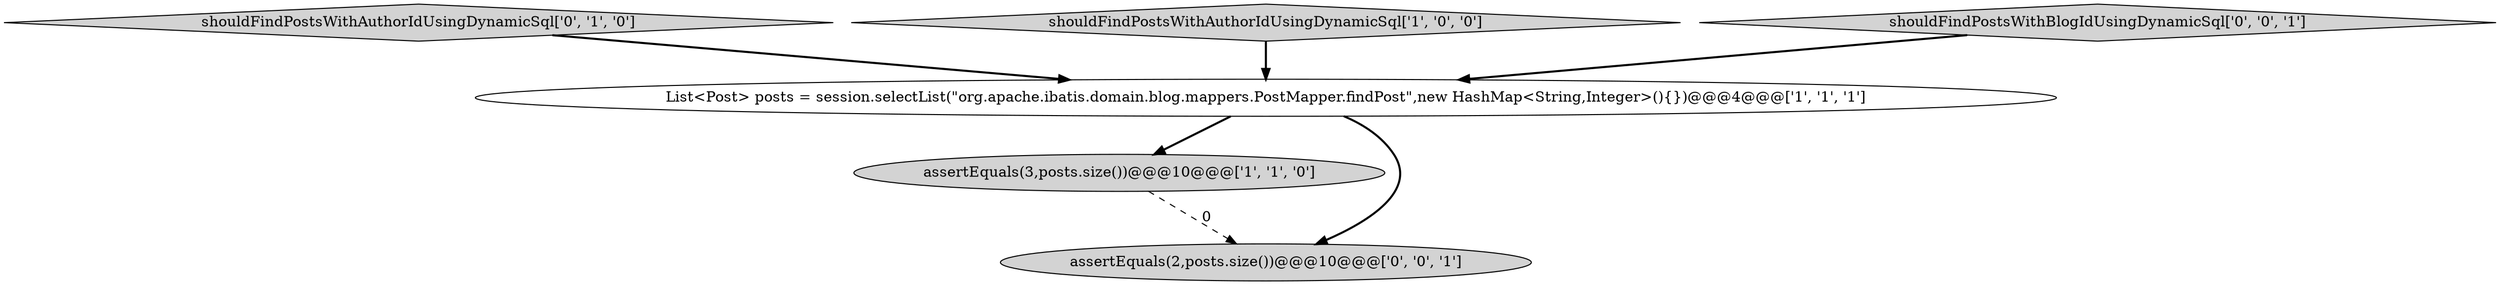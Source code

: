 digraph {
1 [style = filled, label = "assertEquals(3,posts.size())@@@10@@@['1', '1', '0']", fillcolor = lightgray, shape = ellipse image = "AAA0AAABBB1BBB"];
2 [style = filled, label = "List<Post> posts = session.selectList(\"org.apache.ibatis.domain.blog.mappers.PostMapper.findPost\",new HashMap<String,Integer>(){})@@@4@@@['1', '1', '1']", fillcolor = white, shape = ellipse image = "AAA0AAABBB1BBB"];
3 [style = filled, label = "shouldFindPostsWithAuthorIdUsingDynamicSql['0', '1', '0']", fillcolor = lightgray, shape = diamond image = "AAA0AAABBB2BBB"];
0 [style = filled, label = "shouldFindPostsWithAuthorIdUsingDynamicSql['1', '0', '0']", fillcolor = lightgray, shape = diamond image = "AAA0AAABBB1BBB"];
4 [style = filled, label = "shouldFindPostsWithBlogIdUsingDynamicSql['0', '0', '1']", fillcolor = lightgray, shape = diamond image = "AAA0AAABBB3BBB"];
5 [style = filled, label = "assertEquals(2,posts.size())@@@10@@@['0', '0', '1']", fillcolor = lightgray, shape = ellipse image = "AAA0AAABBB3BBB"];
1->5 [style = dashed, label="0"];
0->2 [style = bold, label=""];
2->1 [style = bold, label=""];
3->2 [style = bold, label=""];
4->2 [style = bold, label=""];
2->5 [style = bold, label=""];
}
